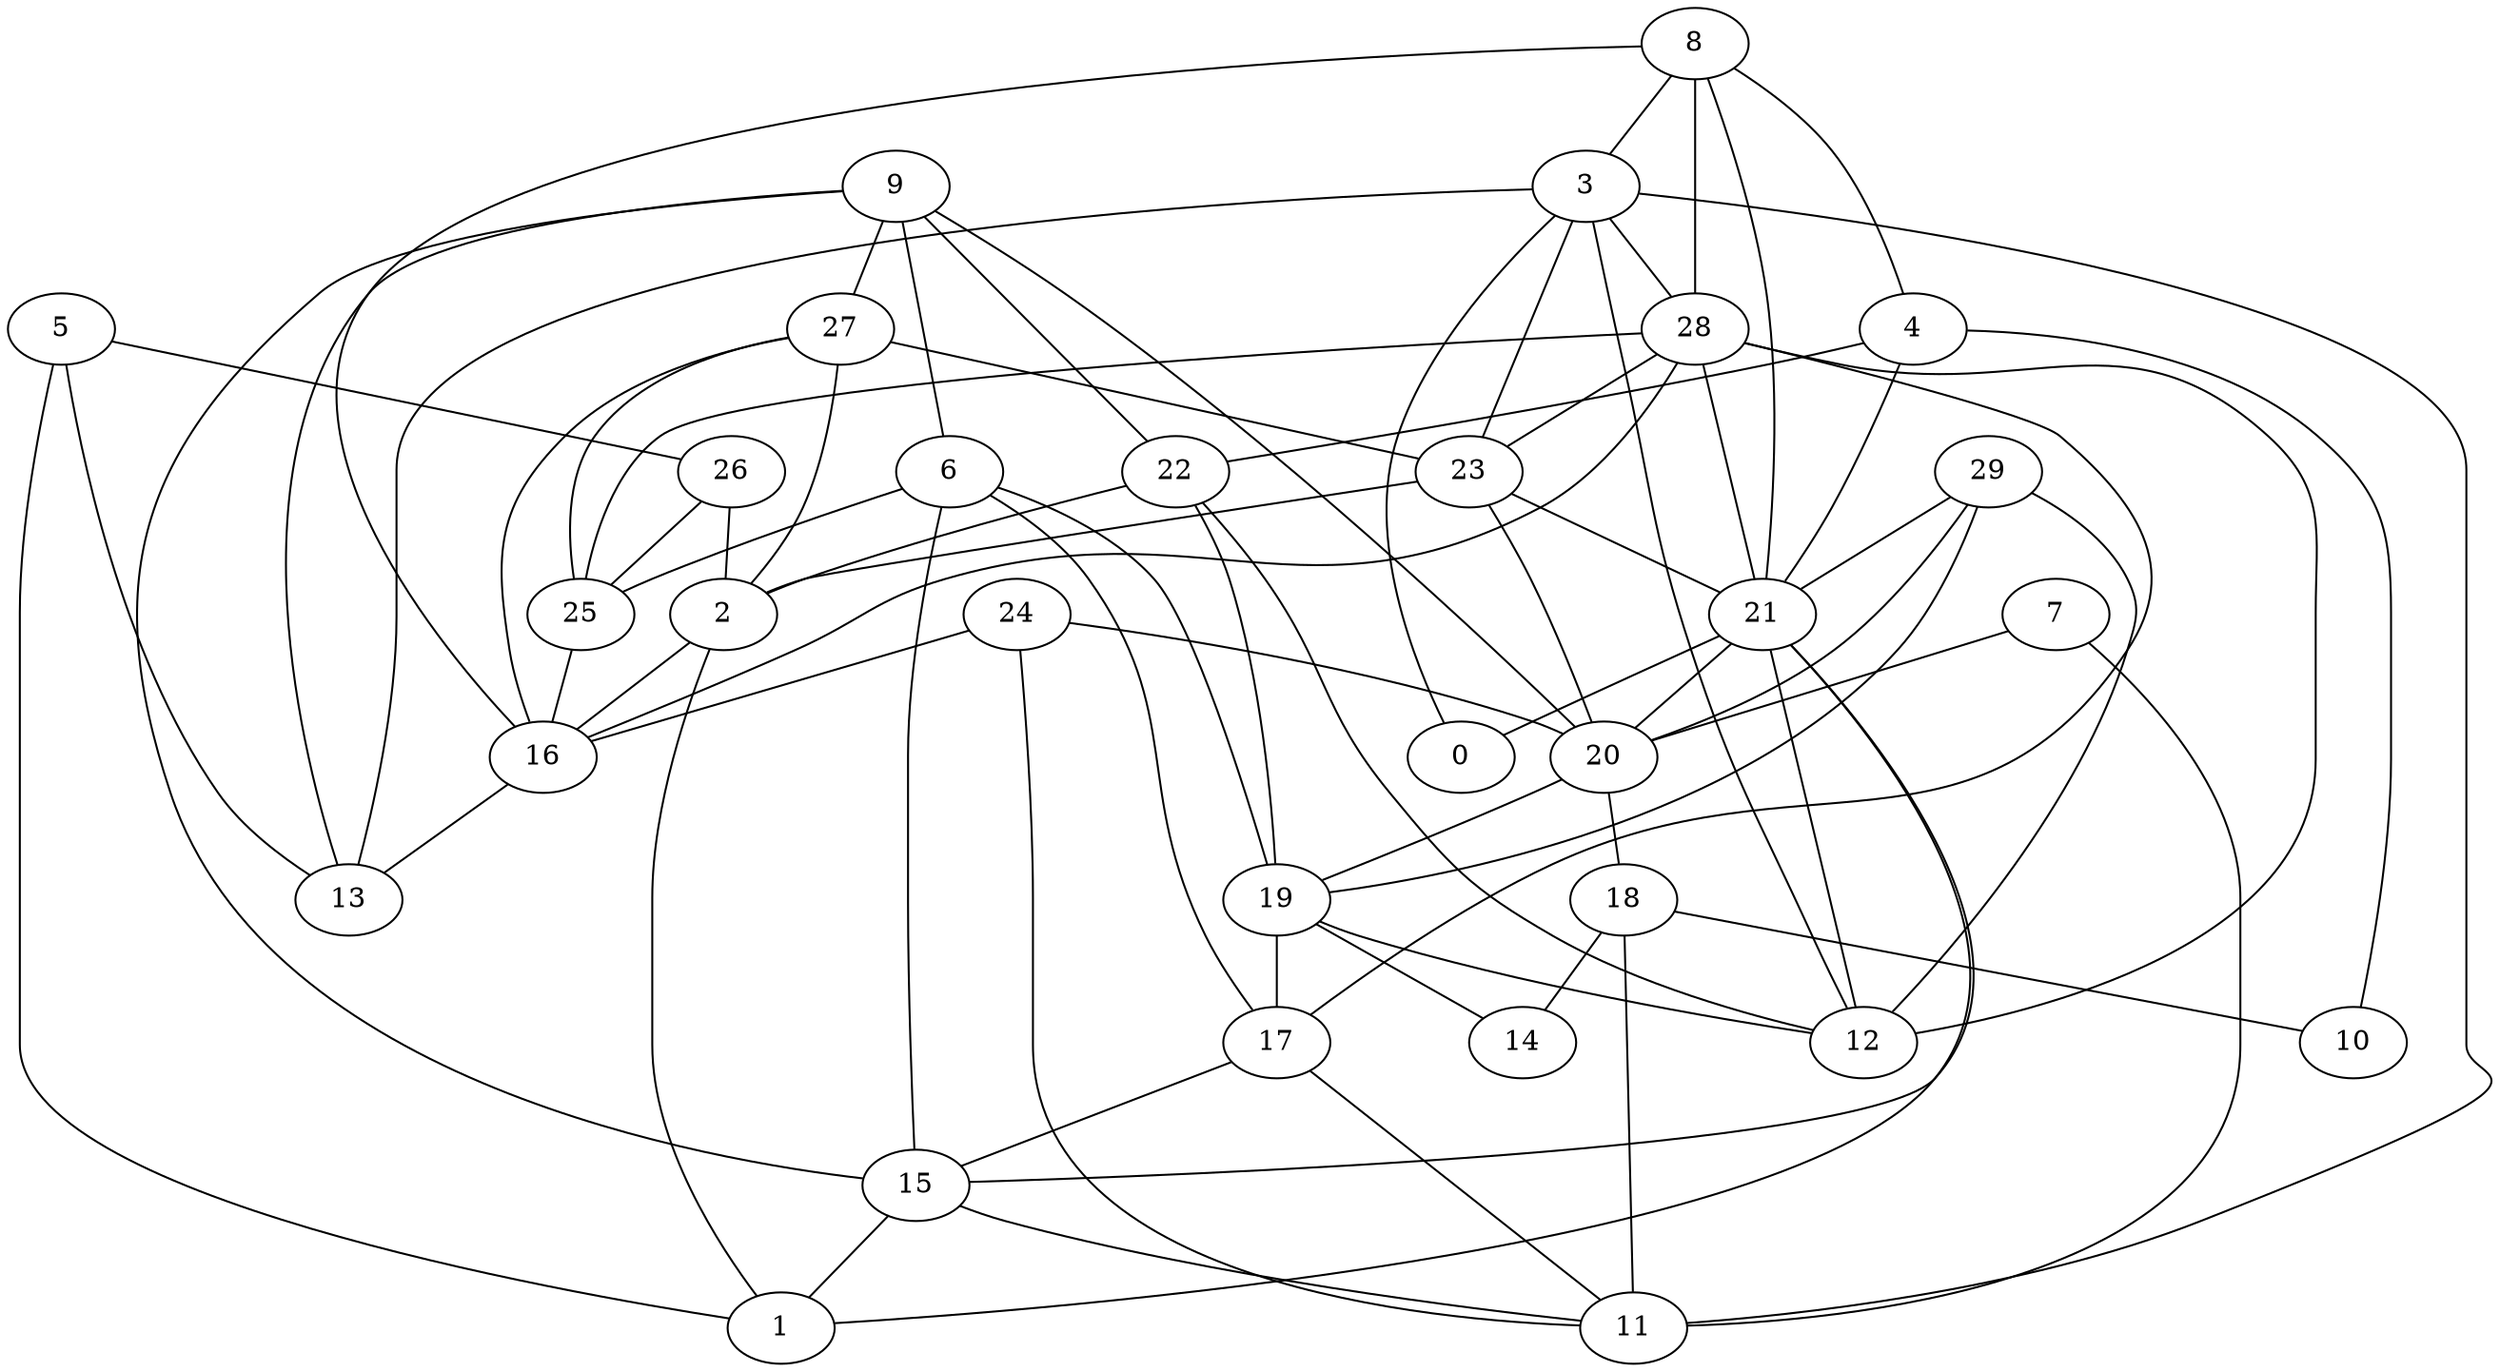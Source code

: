 digraph GG_graph {

subgraph G_graph {
edge [color = black]
"4" -> "10" [dir = none]
"4" -> "21" [dir = none]
"7" -> "20" [dir = none]
"27" -> "2" [dir = none]
"15" -> "11" [dir = none]
"29" -> "20" [dir = none]
"5" -> "26" [dir = none]
"5" -> "1" [dir = none]
"22" -> "19" [dir = none]
"9" -> "6" [dir = none]
"21" -> "20" [dir = none]
"21" -> "12" [dir = none]
"21" -> "0" [dir = none]
"21" -> "15" [dir = none]
"21" -> "1" [dir = none]
"24" -> "16" [dir = none]
"28" -> "17" [dir = none]
"28" -> "23" [dir = none]
"8" -> "21" [dir = none]
"8" -> "28" [dir = none]
"8" -> "16" [dir = none]
"16" -> "13" [dir = none]
"19" -> "14" [dir = none]
"19" -> "12" [dir = none]
"3" -> "12" [dir = none]
"6" -> "19" [dir = none]
"18" -> "10" [dir = none]
"2" -> "1" [dir = none]
"25" -> "16" [dir = none]
"27" -> "23" [dir = none]
"3" -> "23" [dir = none]
"28" -> "25" [dir = none]
"8" -> "3" [dir = none]
"17" -> "11" [dir = none]
"18" -> "14" [dir = none]
"3" -> "0" [dir = none]
"17" -> "15" [dir = none]
"9" -> "22" [dir = none]
"26" -> "25" [dir = none]
"3" -> "11" [dir = none]
"28" -> "21" [dir = none]
"4" -> "22" [dir = none]
"23" -> "2" [dir = none]
"19" -> "17" [dir = none]
"9" -> "27" [dir = none]
"20" -> "19" [dir = none]
"29" -> "12" [dir = none]
"23" -> "21" [dir = none]
"22" -> "2" [dir = none]
"24" -> "20" [dir = none]
"6" -> "25" [dir = none]
"22" -> "12" [dir = none]
"3" -> "13" [dir = none]
"5" -> "13" [dir = none]
"28" -> "16" [dir = none]
"6" -> "17" [dir = none]
"18" -> "11" [dir = none]
"9" -> "13" [dir = none]
"9" -> "15" [dir = none]
"9" -> "20" [dir = none]
"28" -> "12" [dir = none]
"29" -> "19" [dir = none]
"8" -> "4" [dir = none]
"27" -> "16" [dir = none]
"24" -> "11" [dir = none]
"26" -> "2" [dir = none]
"2" -> "16" [dir = none]
"6" -> "15" [dir = none]
"3" -> "28" [dir = none]
"27" -> "25" [dir = none]
"20" -> "18" [dir = none]
"15" -> "1" [dir = none]
"7" -> "11" [dir = none]
"29" -> "21" [dir = none]
"23" -> "20" [dir = none]
}

}
